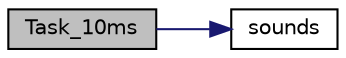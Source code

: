 digraph "Task_10ms"
{
 // LATEX_PDF_SIZE
  edge [fontname="Helvetica",fontsize="10",labelfontname="Helvetica",labelfontsize="10"];
  node [fontname="Helvetica",fontsize="10",shape=record];
  rankdir="LR";
  Node1 [label="Task_10ms",height=0.2,width=0.4,color="black", fillcolor="grey75", style="filled", fontcolor="black",tooltip="Function Task_10ms called every 10 msec."];
  Node1 -> Node2 [color="midnightblue",fontsize="10",style="solid",fontname="Helvetica"];
  Node2 [label="sounds",height=0.2,width=0.4,color="black", fillcolor="white", style="filled",URL="$Controller_8ino.html#a314881965417ddb0745f987c175471c3",tooltip=" "];
}
